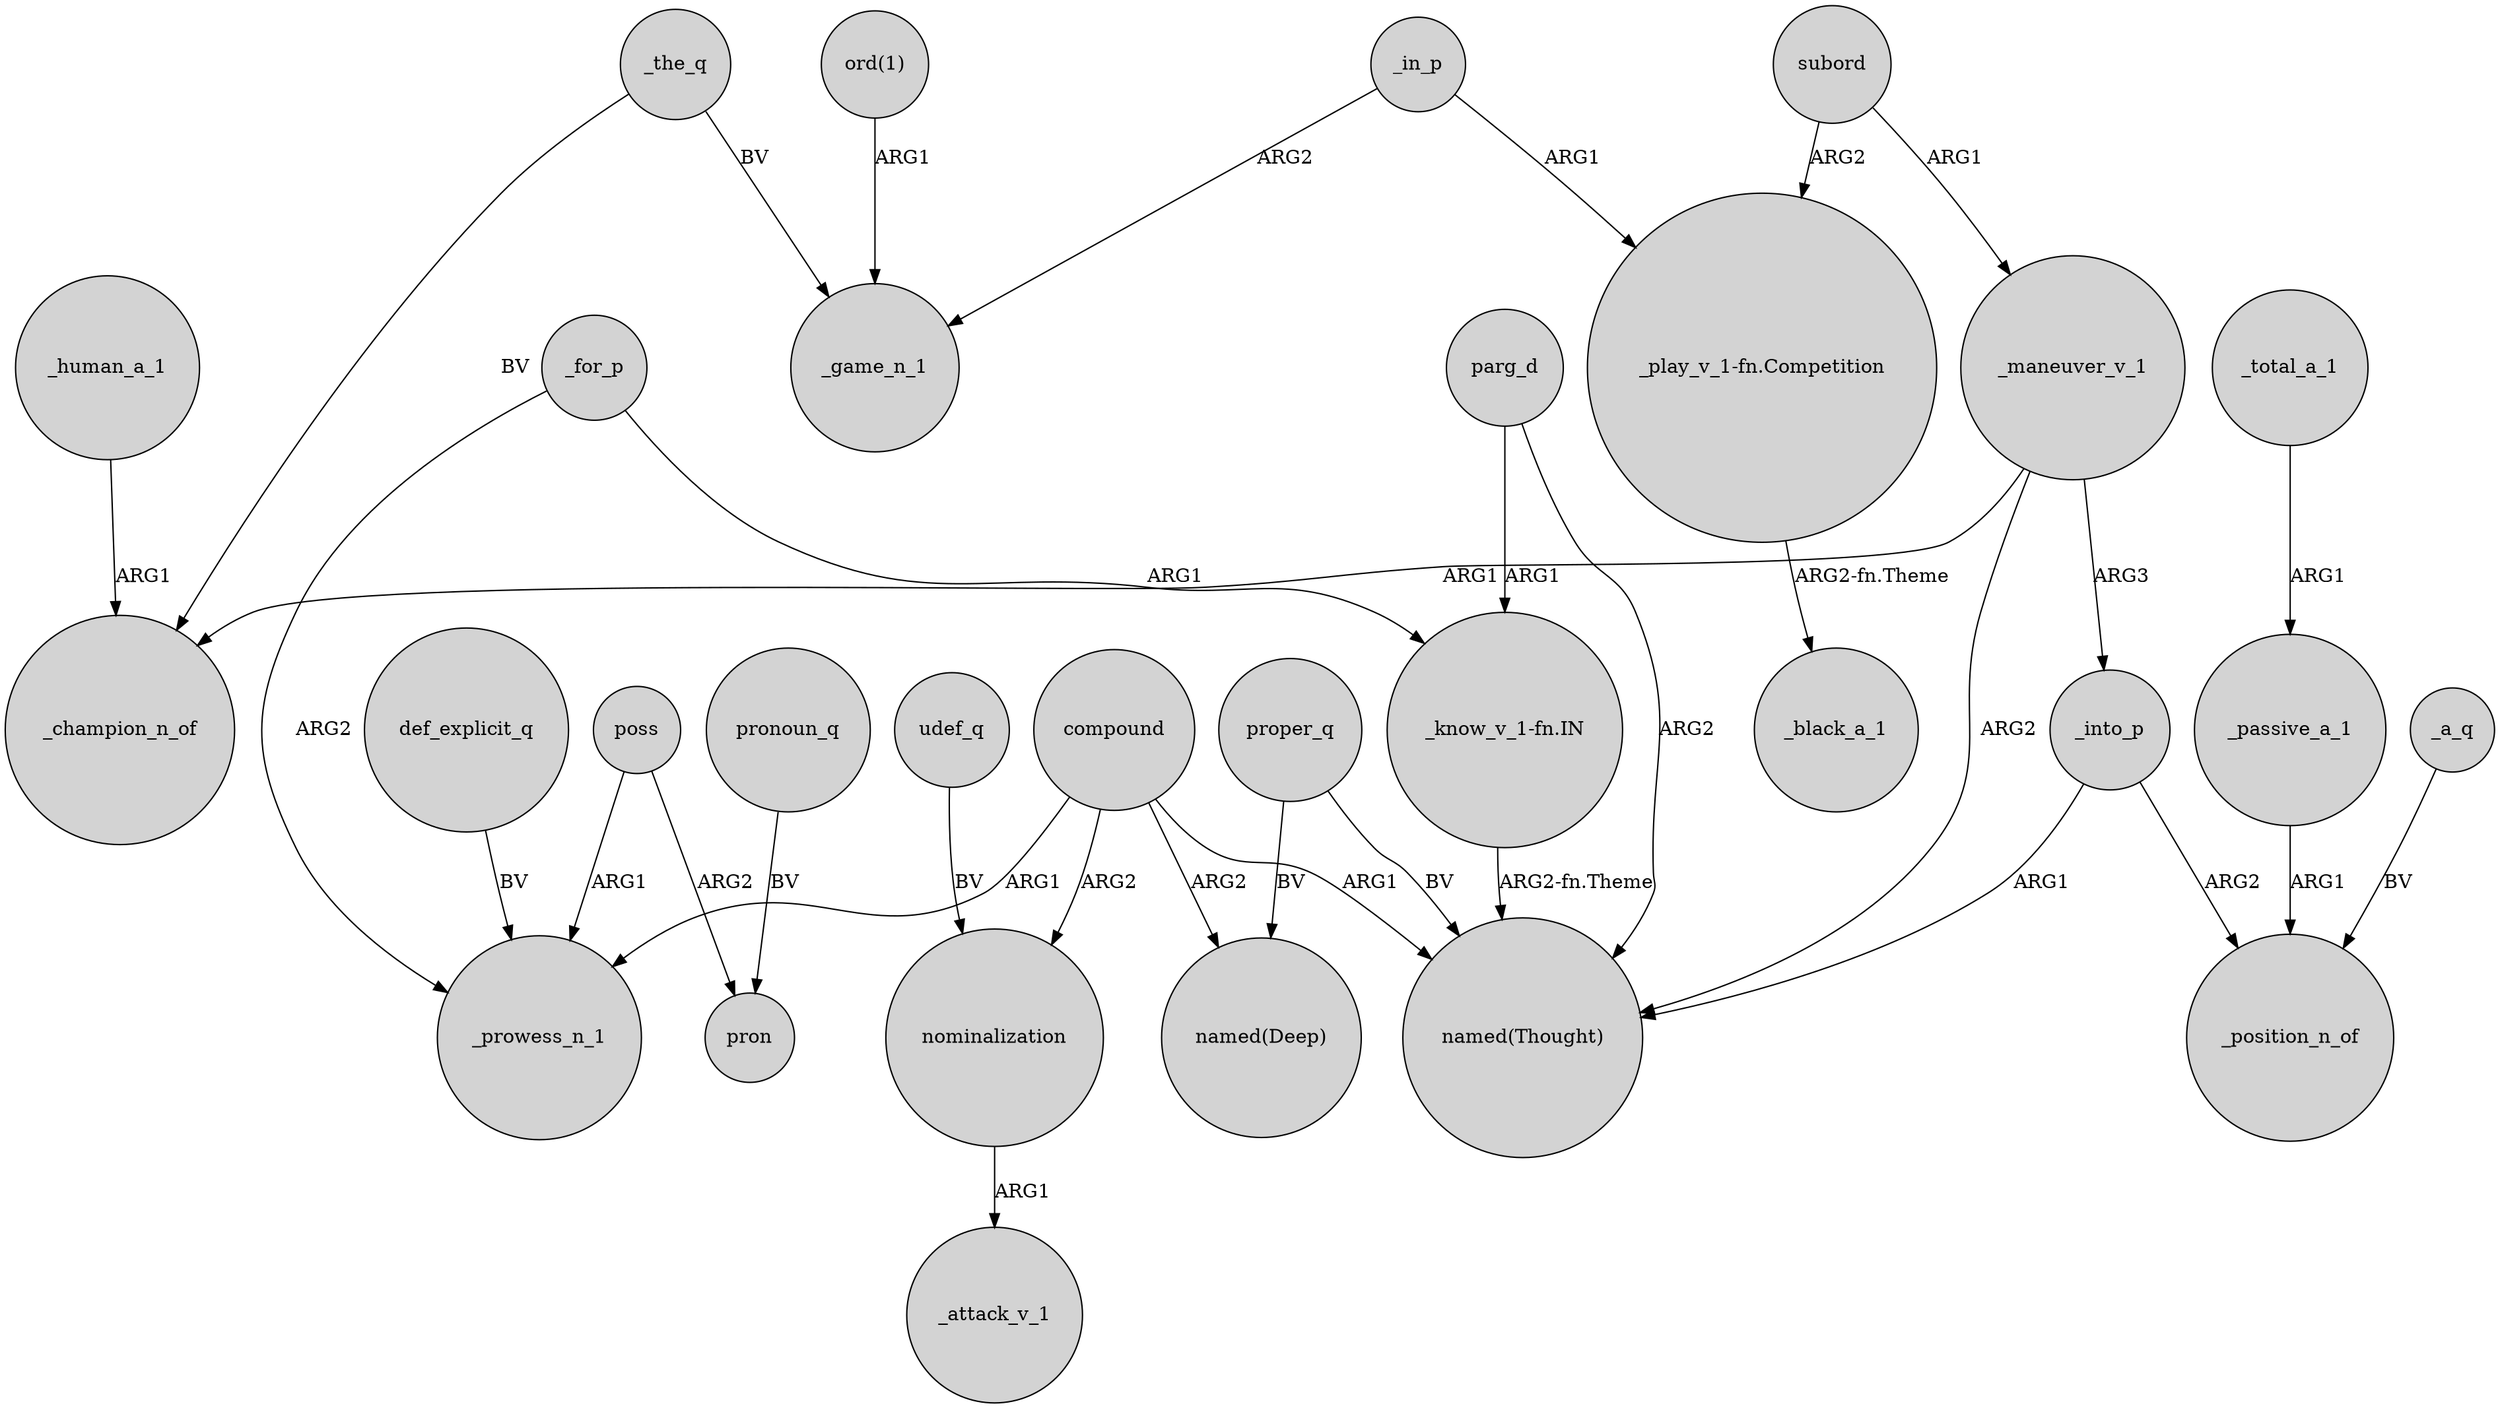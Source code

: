 digraph {
	node [shape=circle style=filled]
	nominalization -> _attack_v_1 [label=ARG1]
	compound -> "named(Thought)" [label=ARG1]
	parg_d -> "_know_v_1-fn.IN" [label=ARG1]
	subord -> _maneuver_v_1 [label=ARG1]
	poss -> pron [label=ARG2]
	_human_a_1 -> _champion_n_of [label=ARG1]
	_into_p -> _position_n_of [label=ARG2]
	proper_q -> "named(Deep)" [label=BV]
	proper_q -> "named(Thought)" [label=BV]
	compound -> nominalization [label=ARG2]
	_passive_a_1 -> _position_n_of [label=ARG1]
	def_explicit_q -> _prowess_n_1 [label=BV]
	_total_a_1 -> _passive_a_1 [label=ARG1]
	"_know_v_1-fn.IN" -> "named(Thought)" [label="ARG2-fn.Theme"]
	_into_p -> "named(Thought)" [label=ARG1]
	poss -> _prowess_n_1 [label=ARG1]
	_the_q -> _champion_n_of [label=BV]
	"ord(1)" -> _game_n_1 [label=ARG1]
	pronoun_q -> pron [label=BV]
	compound -> _prowess_n_1 [label=ARG1]
	_a_q -> _position_n_of [label=BV]
	"_play_v_1-fn.Competition" -> _black_a_1 [label="ARG2-fn.Theme"]
	_in_p -> _game_n_1 [label=ARG2]
	_maneuver_v_1 -> _into_p [label=ARG3]
	_for_p -> _prowess_n_1 [label=ARG2]
	udef_q -> nominalization [label=BV]
	_the_q -> _game_n_1 [label=BV]
	_maneuver_v_1 -> "named(Thought)" [label=ARG2]
	subord -> "_play_v_1-fn.Competition" [label=ARG2]
	parg_d -> "named(Thought)" [label=ARG2]
	_for_p -> "_know_v_1-fn.IN" [label=ARG1]
	compound -> "named(Deep)" [label=ARG2]
	_in_p -> "_play_v_1-fn.Competition" [label=ARG1]
	_maneuver_v_1 -> _champion_n_of [label=ARG1]
}
